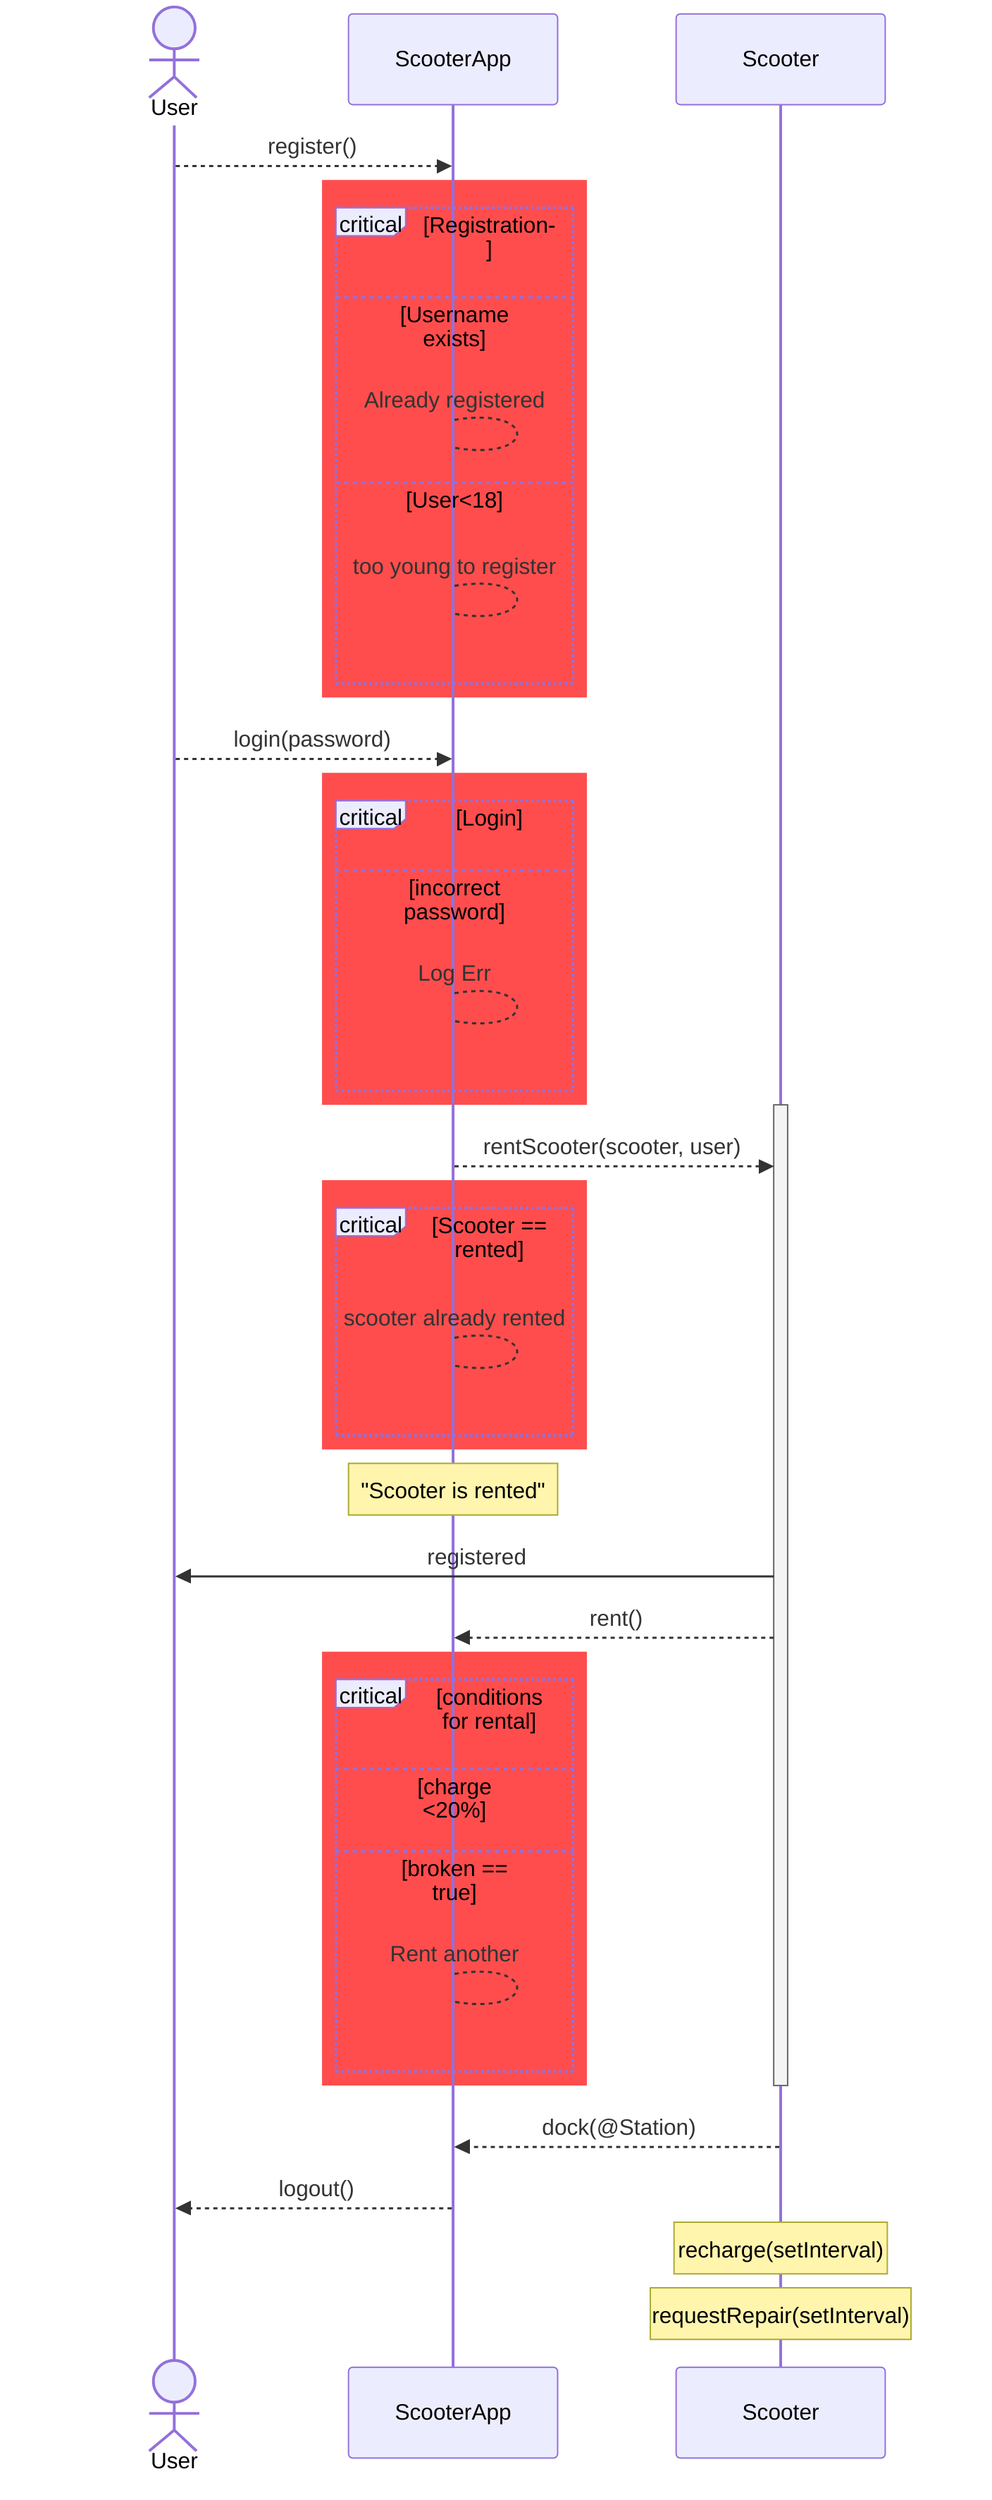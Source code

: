 sequenceDiagram
    actor User

    User -->> ScooterApp: register()
    rect rgb(255, 77, 77)
    critical Registration
    option Username exists
        ScooterApp --> ScooterApp: Already registered
    option User<18
        ScooterApp --> ScooterApp: too young to register
    end
    end
    User -->> ScooterApp: login(password)
    rect rgb(255, 77, 77)
    critical Login
    option incorrect password 
        ScooterApp --> ScooterApp: Log Err
    end
    end
    activate Scooter
    ScooterApp -->> Scooter: rentScooter(scooter, user)
    rect rgb(255, 77, 77)
    critical Scooter == rented
        ScooterApp --> ScooterApp: scooter already rented
    end
    end
    Note over ScooterApp: "Scooter is rented"
    Scooter ->> User: registered
    Scooter -->> ScooterApp: rent()
    rect rgb(255, 77, 77)
    critical conditions for rental
    option charge <20%
    option broken == true
        ScooterApp --> ScooterApp: Rent another
    end 
    end
    deactivate Scooter
    Scooter -->> ScooterApp: dock(@Station)
    ScooterApp -->> User: logout()
    Note over Scooter: recharge(setInterval)
    Note over Scooter: requestRepair(setInterval)